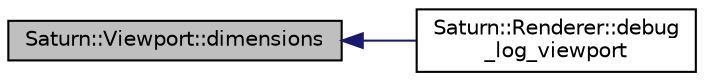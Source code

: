 digraph "Saturn::Viewport::dimensions"
{
  edge [fontname="Helvetica",fontsize="10",labelfontname="Helvetica",labelfontsize="10"];
  node [fontname="Helvetica",fontsize="10",shape=record];
  rankdir="LR";
  Node11 [label="Saturn::Viewport::dimensions",height=0.2,width=0.4,color="black", fillcolor="grey75", style="filled", fontcolor="black"];
  Node11 -> Node12 [dir="back",color="midnightblue",fontsize="10",style="solid"];
  Node12 [label="Saturn::Renderer::debug\l_log_viewport",height=0.2,width=0.4,color="black", fillcolor="white", style="filled",URL="$class_saturn_1_1_renderer.html#a79c8a965dc33001d6f70b41b77c884f1"];
}
